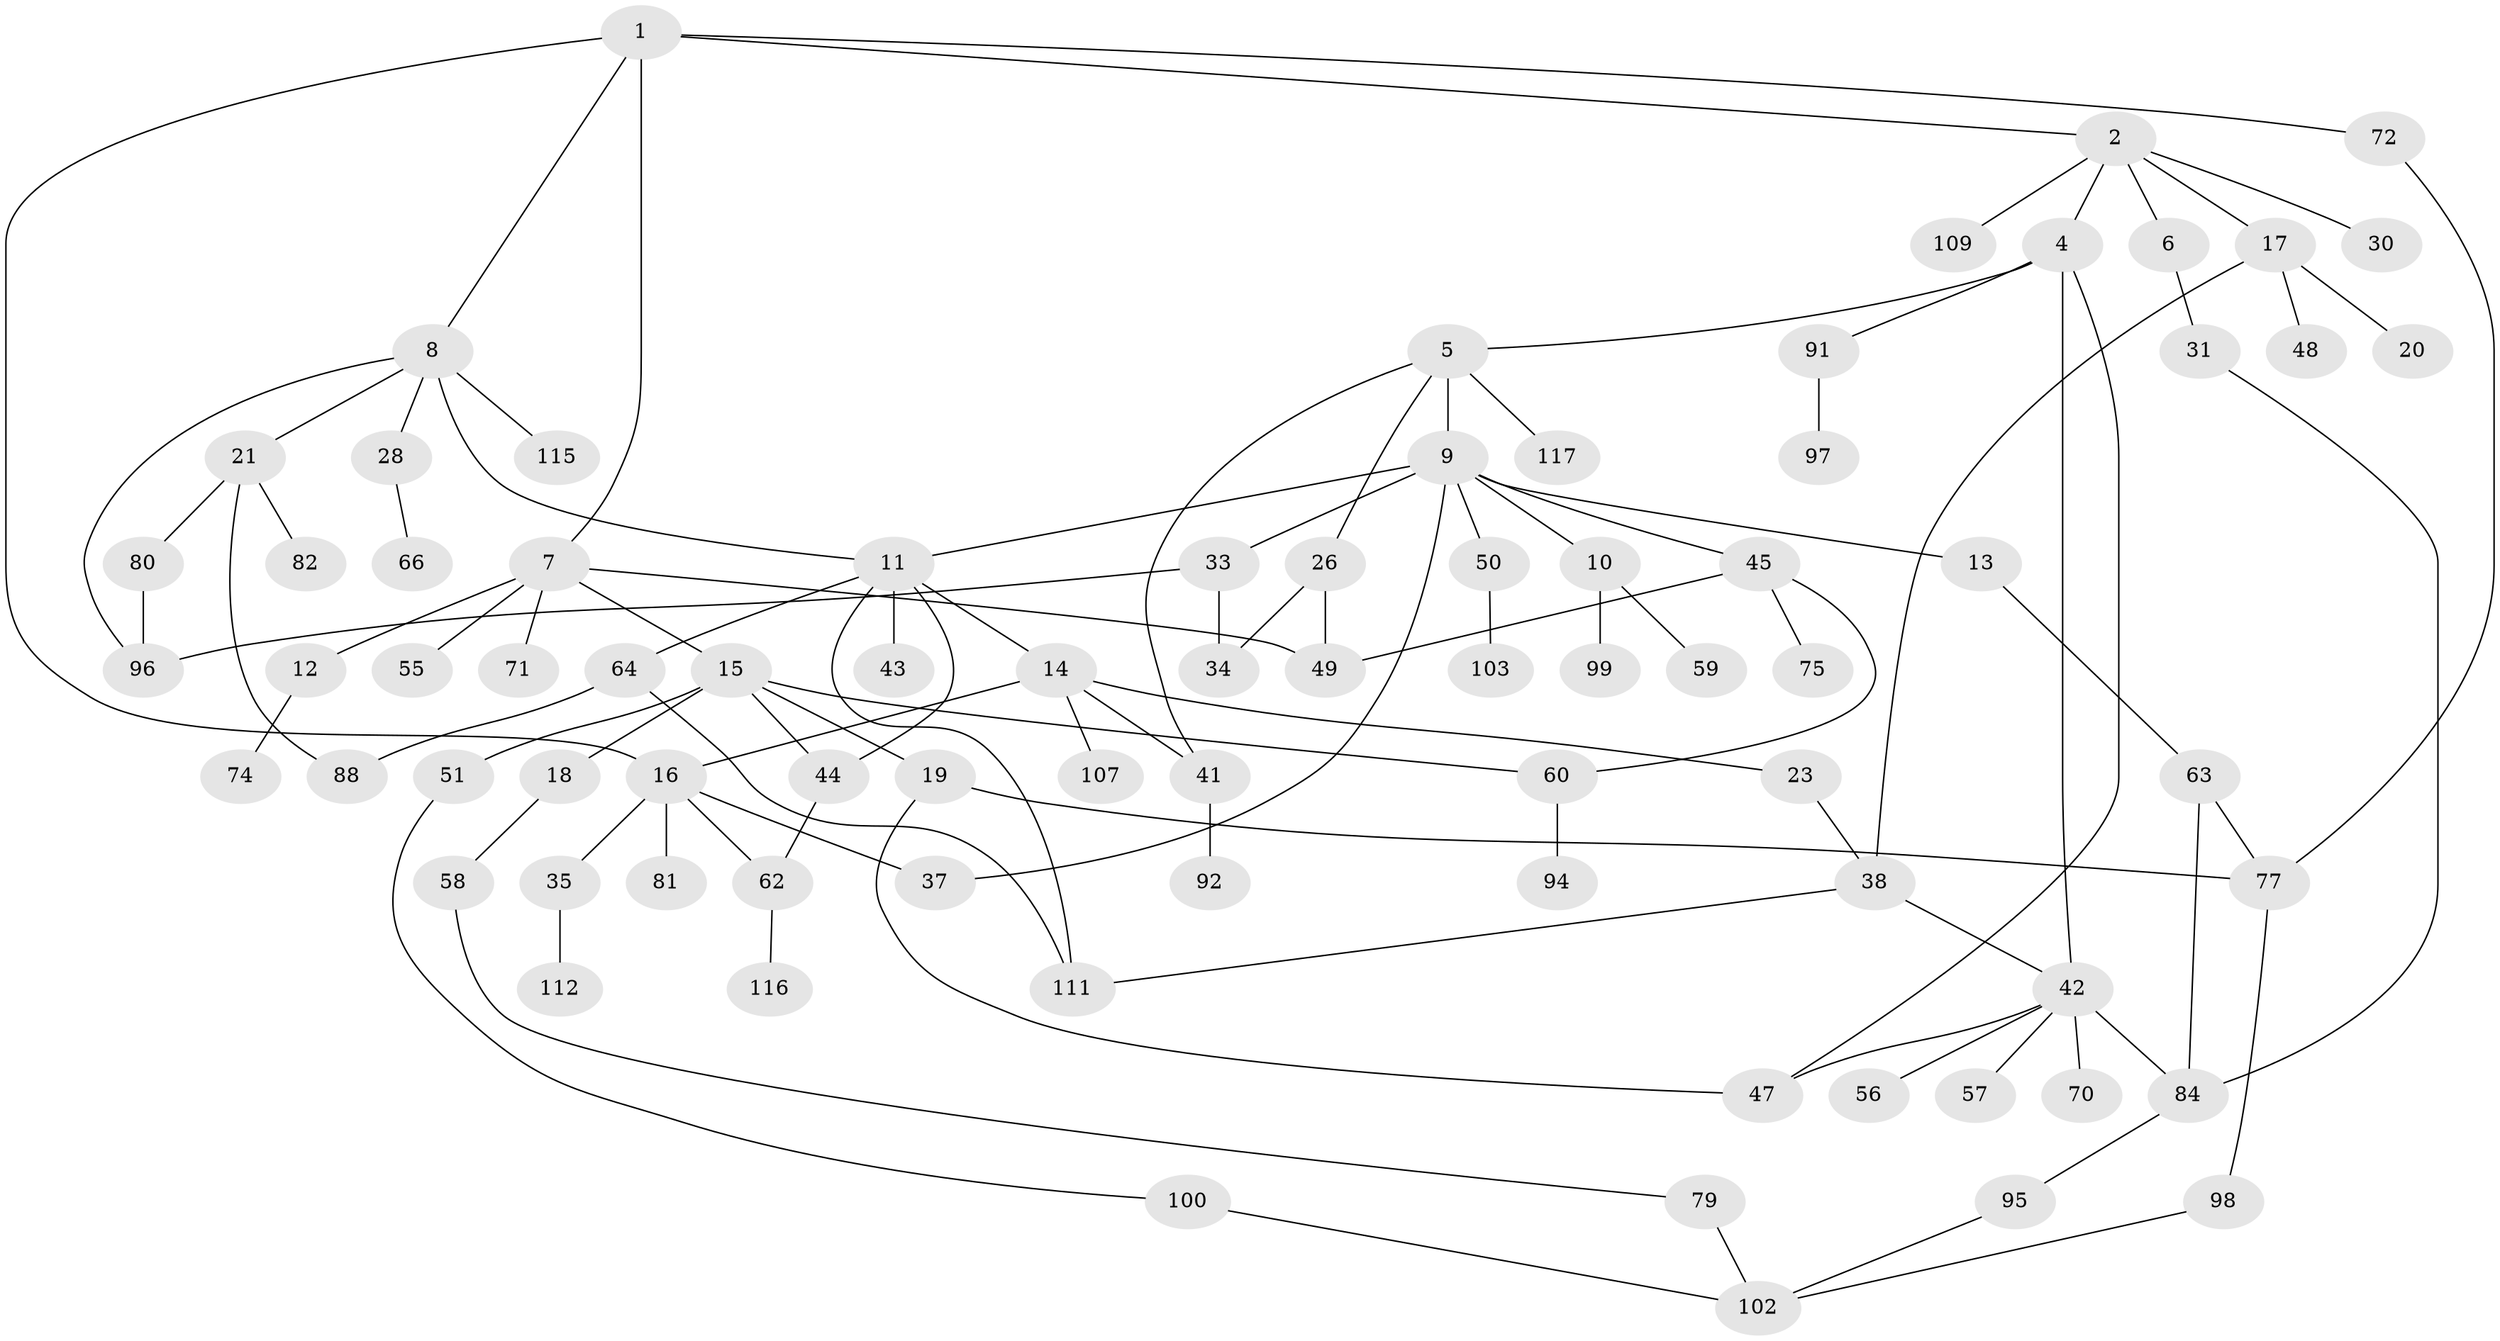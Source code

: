// Generated by graph-tools (version 1.1) at 2025/51/02/27/25 19:51:37]
// undirected, 80 vertices, 105 edges
graph export_dot {
graph [start="1"]
  node [color=gray90,style=filled];
  1 [super="+36"];
  2 [super="+3"];
  4 [super="+29"];
  5;
  6;
  7 [super="+119"];
  8 [super="+52"];
  9 [super="+25"];
  10 [super="+46"];
  11 [super="+24"];
  12 [super="+78"];
  13 [super="+27"];
  14 [super="+40"];
  15 [super="+32"];
  16 [super="+113"];
  17 [super="+108"];
  18;
  19 [super="+69"];
  20;
  21 [super="+22"];
  23;
  26 [super="+39"];
  28 [super="+86"];
  30;
  31 [super="+68"];
  33 [super="+73"];
  34;
  35;
  37 [super="+61"];
  38 [super="+83"];
  41;
  42 [super="+54"];
  43;
  44 [super="+105"];
  45;
  47 [super="+89"];
  48;
  49 [super="+53"];
  50;
  51;
  55;
  56;
  57;
  58 [super="+67"];
  59 [super="+110"];
  60 [super="+76"];
  62 [super="+65"];
  63 [super="+104"];
  64;
  66 [super="+85"];
  70;
  71;
  72 [super="+106"];
  74;
  75 [super="+93"];
  77 [super="+90"];
  79;
  80;
  81;
  82;
  84 [super="+87"];
  88;
  91;
  92;
  94 [super="+118"];
  95;
  96 [super="+101"];
  97;
  98;
  99;
  100;
  102 [super="+114"];
  103;
  107;
  109;
  111;
  112;
  115;
  116;
  117;
  1 -- 2;
  1 -- 7;
  1 -- 8;
  1 -- 16;
  1 -- 72;
  2 -- 4;
  2 -- 6;
  2 -- 17;
  2 -- 30;
  2 -- 109;
  4 -- 5;
  4 -- 91;
  4 -- 42;
  4 -- 47;
  5 -- 9;
  5 -- 26;
  5 -- 117;
  5 -- 41;
  6 -- 31;
  7 -- 12;
  7 -- 15;
  7 -- 55;
  7 -- 71;
  7 -- 49;
  8 -- 11;
  8 -- 21;
  8 -- 28;
  8 -- 96;
  8 -- 115;
  9 -- 10;
  9 -- 13;
  9 -- 33;
  9 -- 45;
  9 -- 37;
  9 -- 50;
  9 -- 11;
  10 -- 59;
  10 -- 99;
  11 -- 14;
  11 -- 43;
  11 -- 44;
  11 -- 64;
  11 -- 111;
  12 -- 74;
  13 -- 63;
  14 -- 23;
  14 -- 16;
  14 -- 41;
  14 -- 107;
  15 -- 18;
  15 -- 19;
  15 -- 51;
  15 -- 60;
  15 -- 44;
  16 -- 35;
  16 -- 37;
  16 -- 62;
  16 -- 81;
  17 -- 20;
  17 -- 38;
  17 -- 48;
  18 -- 58;
  19 -- 47;
  19 -- 77;
  21 -- 82;
  21 -- 80;
  21 -- 88;
  23 -- 38;
  26 -- 49;
  26 -- 34;
  28 -- 66;
  31 -- 84;
  33 -- 34;
  33 -- 96;
  35 -- 112;
  38 -- 42;
  38 -- 111;
  41 -- 92;
  42 -- 47;
  42 -- 57;
  42 -- 56;
  42 -- 84;
  42 -- 70;
  44 -- 62;
  45 -- 60;
  45 -- 75;
  45 -- 49;
  50 -- 103;
  51 -- 100;
  58 -- 79;
  60 -- 94;
  62 -- 116;
  63 -- 77;
  63 -- 84;
  64 -- 88;
  64 -- 111;
  72 -- 77;
  77 -- 98;
  79 -- 102;
  80 -- 96;
  84 -- 95;
  91 -- 97;
  95 -- 102;
  98 -- 102;
  100 -- 102;
}
